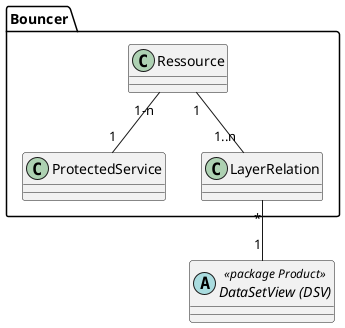 @startuml
abstract class "DataSetView (DSV)" as dsv << package Product >>

package "Bouncer" {
	class "ProtectedService" as ps
    class "Ressource" as res
    class "LayerRelation" as lr
}

res "1" -- "1..n" lr
lr "*" -- "1" dsv

res "1-n" -- "1" ps
@enduml